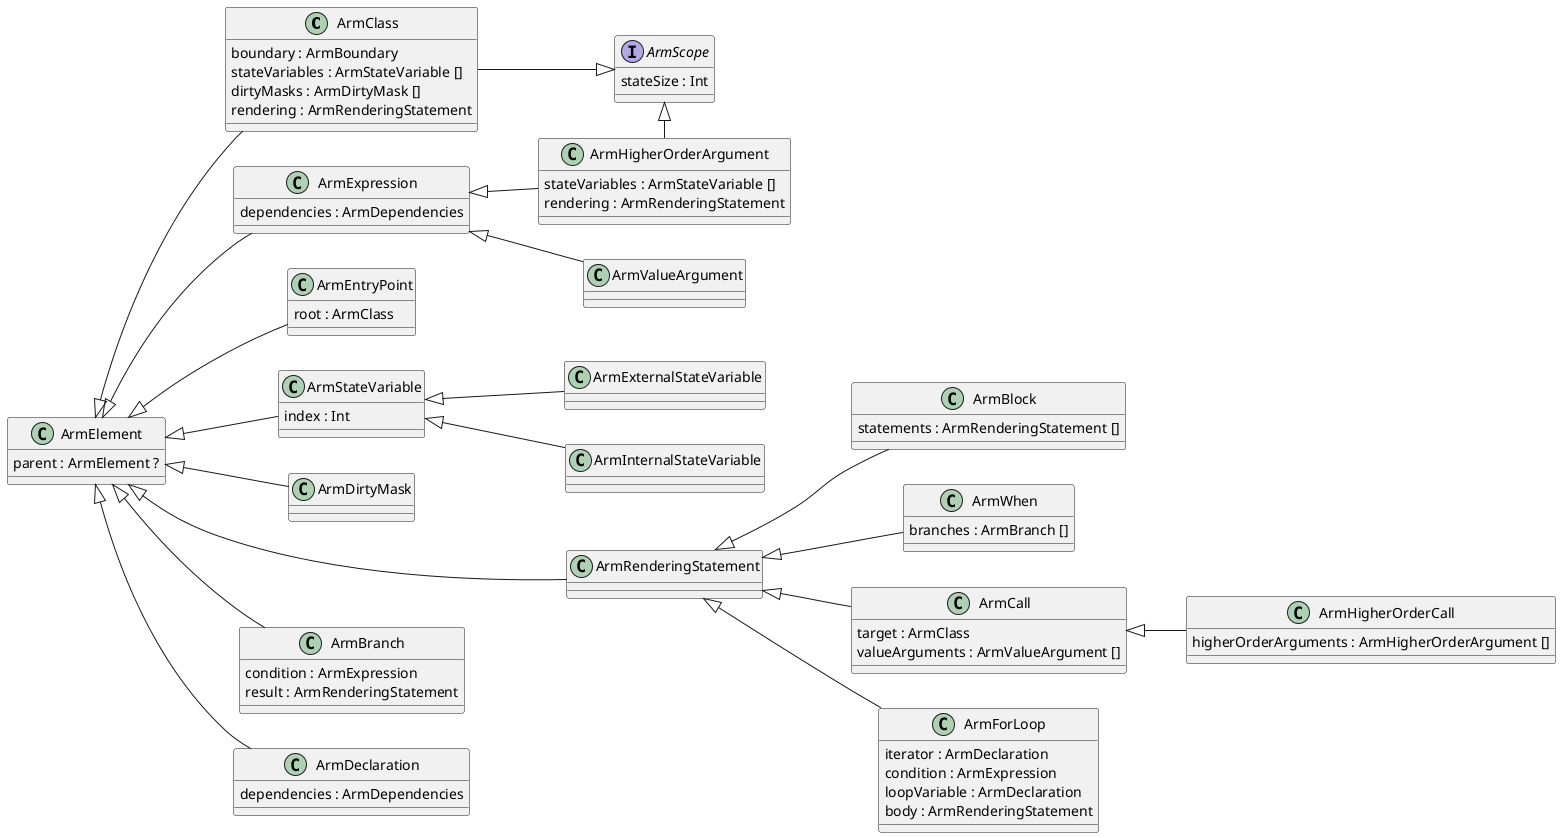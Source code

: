@startuml

left to right direction

class ArmClass {
    boundary : ArmBoundary
    stateVariables : ArmStateVariable []
    dirtyMasks : ArmDirtyMask []
    rendering : ArmRenderingStatement
}
ArmElement <|-- ArmClass
ArmScope <|-u- ArmClass

class ArmExpression {
    dependencies : ArmDependencies
}
ArmElement <|-- ArmExpression

class ArmEntryPoint {
    root : ArmClass
}
ArmElement <|-- ArmEntryPoint

class ArmExternalStateVariable
ArmStateVariable <|-- ArmExternalStateVariable

class ArmInternalStateVariable
ArmStateVariable <|-- ArmInternalStateVariable

class ArmStateVariable {
    index : Int
}
ArmElement <|-- ArmStateVariable

class ArmDirtyMask
ArmElement <|-- ArmDirtyMask

class ArmBlock {
    statements : ArmRenderingStatement []
}
ArmRenderingStatement <|-- ArmBlock

class ArmWhen {
    branches : ArmBranch []
}
ArmRenderingStatement <|-- ArmWhen

class ArmCall {
    target : ArmClass
    valueArguments : ArmValueArgument []
}
ArmRenderingStatement <|-- ArmCall

class ArmForLoop {
    iterator : ArmDeclaration
    condition : ArmExpression
    loopVariable : ArmDeclaration
    body : ArmRenderingStatement
}
ArmRenderingStatement <|-- ArmForLoop

class ArmHigherOrderCall {
    higherOrderArguments : ArmHigherOrderArgument []
}
ArmCall <|-- ArmHigherOrderCall

class ArmRenderingStatement
ArmElement <|--- ArmRenderingStatement

class ArmHigherOrderArgument {
    stateVariables : ArmStateVariable []
    rendering : ArmRenderingStatement
}
ArmExpression <|-- ArmHigherOrderArgument
ArmScope <|-r- ArmHigherOrderArgument

class ArmBranch {
    condition : ArmExpression
    result : ArmRenderingStatement
}
ArmElement <|-- ArmBranch

class ArmDeclaration {
    dependencies : ArmDependencies
}
ArmElement <|-- ArmDeclaration

class ArmValueArgument
ArmExpression <|-- ArmValueArgument

interface ArmScope {
    stateSize : Int
}

class ArmElement {
    parent : ArmElement ?
}

@enduml